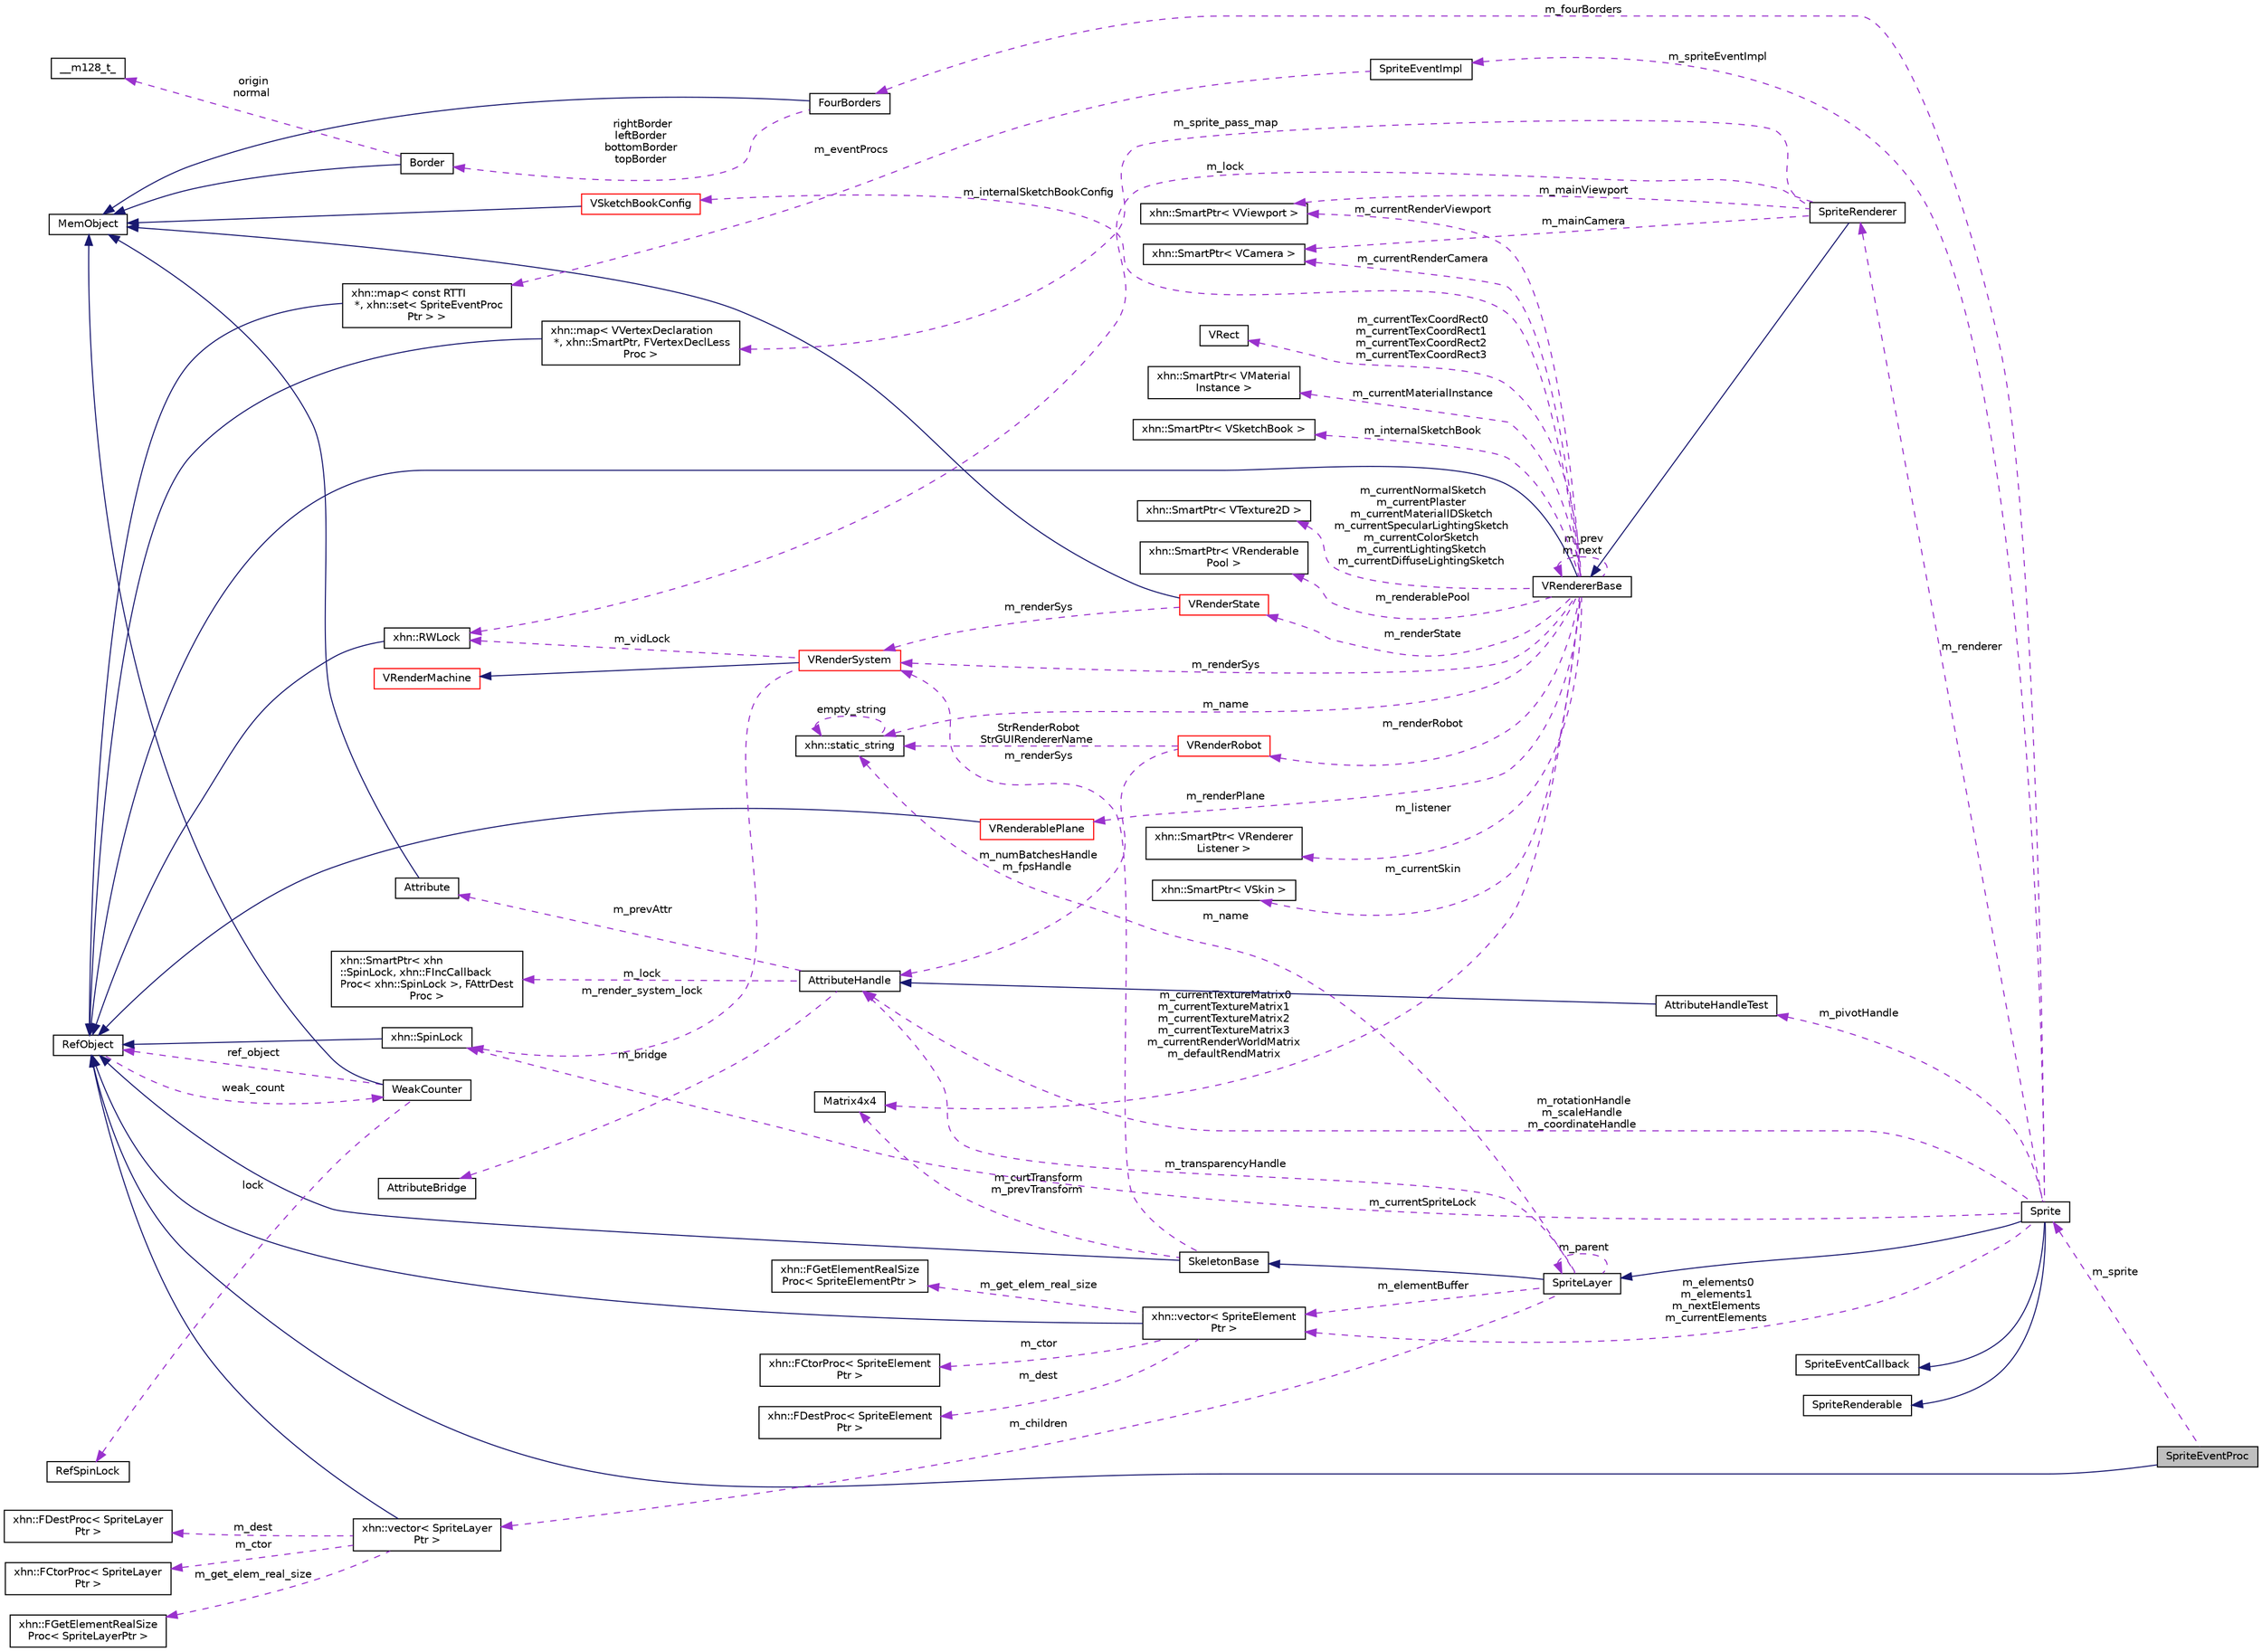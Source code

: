 digraph "SpriteEventProc"
{
  edge [fontname="Helvetica",fontsize="10",labelfontname="Helvetica",labelfontsize="10"];
  node [fontname="Helvetica",fontsize="10",shape=record];
  rankdir="LR";
  Node1 [label="SpriteEventProc",height=0.2,width=0.4,color="black", fillcolor="grey75", style="filled", fontcolor="black"];
  Node2 -> Node1 [dir="back",color="midnightblue",fontsize="10",style="solid",fontname="Helvetica"];
  Node2 [label="RefObject",height=0.2,width=0.4,color="black", fillcolor="white", style="filled",URL="$class_ref_object.html"];
  Node3 -> Node2 [dir="back",color="darkorchid3",fontsize="10",style="dashed",label=" weak_count" ,fontname="Helvetica"];
  Node3 [label="WeakCounter",height=0.2,width=0.4,color="black", fillcolor="white", style="filled",URL="$class_weak_counter.html",tooltip="WeakCounter. "];
  Node4 -> Node3 [dir="back",color="midnightblue",fontsize="10",style="solid",fontname="Helvetica"];
  Node4 [label="MemObject",height=0.2,width=0.4,color="black", fillcolor="white", style="filled",URL="$class_mem_object.html"];
  Node5 -> Node3 [dir="back",color="darkorchid3",fontsize="10",style="dashed",label=" lock" ,fontname="Helvetica"];
  Node5 [label="RefSpinLock",height=0.2,width=0.4,color="black", fillcolor="white", style="filled",URL="$class_ref_spin_lock.html"];
  Node2 -> Node3 [dir="back",color="darkorchid3",fontsize="10",style="dashed",label=" ref_object" ,fontname="Helvetica"];
  Node6 -> Node1 [dir="back",color="darkorchid3",fontsize="10",style="dashed",label=" m_sprite" ,fontname="Helvetica"];
  Node6 [label="Sprite",height=0.2,width=0.4,color="black", fillcolor="white", style="filled",URL="$class_sprite.html",tooltip="Sprite. "];
  Node7 -> Node6 [dir="back",color="midnightblue",fontsize="10",style="solid",fontname="Helvetica"];
  Node7 [label="SpriteLayer",height=0.2,width=0.4,color="black", fillcolor="white", style="filled",URL="$class_sprite_layer.html",tooltip="SpriteLayer. "];
  Node8 -> Node7 [dir="back",color="midnightblue",fontsize="10",style="solid",fontname="Helvetica"];
  Node8 [label="SkeletonBase",height=0.2,width=0.4,color="black", fillcolor="white", style="filled",URL="$class_skeleton_base.html"];
  Node2 -> Node8 [dir="back",color="midnightblue",fontsize="10",style="solid",fontname="Helvetica"];
  Node9 -> Node8 [dir="back",color="darkorchid3",fontsize="10",style="dashed",label=" m_renderSys" ,fontname="Helvetica"];
  Node9 [label="VRenderSystem",height=0.2,width=0.4,color="red", fillcolor="white", style="filled",URL="$class_v_render_system.html",tooltip="VRenderSystem 渲染系统 "];
  Node10 -> Node9 [dir="back",color="midnightblue",fontsize="10",style="solid",fontname="Helvetica"];
  Node10 [label="VRenderMachine",height=0.2,width=0.4,color="red", fillcolor="white", style="filled",URL="$class_v_render_machine.html"];
  Node11 -> Node9 [dir="back",color="darkorchid3",fontsize="10",style="dashed",label=" m_vidLock" ,fontname="Helvetica"];
  Node11 [label="xhn::RWLock",height=0.2,width=0.4,color="black", fillcolor="white", style="filled",URL="$classxhn_1_1_r_w_lock.html",tooltip="RWLock. "];
  Node2 -> Node11 [dir="back",color="midnightblue",fontsize="10",style="solid",fontname="Helvetica"];
  Node12 -> Node9 [dir="back",color="darkorchid3",fontsize="10",style="dashed",label=" m_render_system_lock" ,fontname="Helvetica"];
  Node12 [label="xhn::SpinLock",height=0.2,width=0.4,color="black", fillcolor="white", style="filled",URL="$classxhn_1_1_spin_lock.html",tooltip="SpinLock. "];
  Node2 -> Node12 [dir="back",color="midnightblue",fontsize="10",style="solid",fontname="Helvetica"];
  Node13 -> Node8 [dir="back",color="darkorchid3",fontsize="10",style="dashed",label=" m_curtTransform\nm_prevTransform" ,fontname="Helvetica"];
  Node13 [label="Matrix4x4",height=0.2,width=0.4,color="black", fillcolor="white", style="filled",URL="$struct_matrix4x4.html"];
  Node7 -> Node7 [dir="back",color="darkorchid3",fontsize="10",style="dashed",label=" m_parent" ,fontname="Helvetica"];
  Node14 -> Node7 [dir="back",color="darkorchid3",fontsize="10",style="dashed",label=" m_elementBuffer" ,fontname="Helvetica"];
  Node14 [label="xhn::vector\< SpriteElement\lPtr \>",height=0.2,width=0.4,color="black", fillcolor="white", style="filled",URL="$classxhn_1_1vector.html"];
  Node2 -> Node14 [dir="back",color="midnightblue",fontsize="10",style="solid",fontname="Helvetica"];
  Node15 -> Node14 [dir="back",color="darkorchid3",fontsize="10",style="dashed",label=" m_get_elem_real_size" ,fontname="Helvetica"];
  Node15 [label="xhn::FGetElementRealSize\lProc\< SpriteElementPtr \>",height=0.2,width=0.4,color="black", fillcolor="white", style="filled",URL="$structxhn_1_1_f_get_element_real_size_proc.html"];
  Node16 -> Node14 [dir="back",color="darkorchid3",fontsize="10",style="dashed",label=" m_ctor" ,fontname="Helvetica"];
  Node16 [label="xhn::FCtorProc\< SpriteElement\lPtr \>",height=0.2,width=0.4,color="black", fillcolor="white", style="filled",URL="$structxhn_1_1_f_ctor_proc.html"];
  Node17 -> Node14 [dir="back",color="darkorchid3",fontsize="10",style="dashed",label=" m_dest" ,fontname="Helvetica"];
  Node17 [label="xhn::FDestProc\< SpriteElement\lPtr \>",height=0.2,width=0.4,color="black", fillcolor="white", style="filled",URL="$structxhn_1_1_f_dest_proc.html"];
  Node18 -> Node7 [dir="back",color="darkorchid3",fontsize="10",style="dashed",label=" m_transparencyHandle" ,fontname="Helvetica"];
  Node18 [label="AttributeHandle",height=0.2,width=0.4,color="black", fillcolor="white", style="filled",URL="$class_attribute_handle.html"];
  Node19 -> Node18 [dir="back",color="darkorchid3",fontsize="10",style="dashed",label=" m_lock" ,fontname="Helvetica"];
  Node19 [label="xhn::SmartPtr\< xhn\l::SpinLock, xhn::FIncCallback\lProc\< xhn::SpinLock \>, FAttrDest\lProc \>",height=0.2,width=0.4,color="black", fillcolor="white", style="filled",URL="$classxhn_1_1_smart_ptr.html"];
  Node20 -> Node18 [dir="back",color="darkorchid3",fontsize="10",style="dashed",label=" m_prevAttr" ,fontname="Helvetica"];
  Node20 [label="Attribute",height=0.2,width=0.4,color="black", fillcolor="white", style="filled",URL="$class_attribute.html"];
  Node4 -> Node20 [dir="back",color="midnightblue",fontsize="10",style="solid",fontname="Helvetica"];
  Node21 -> Node18 [dir="back",color="darkorchid3",fontsize="10",style="dashed",label=" m_bridge" ,fontname="Helvetica"];
  Node21 [label="AttributeBridge",height=0.2,width=0.4,color="black", fillcolor="white", style="filled",URL="$class_attribute_bridge.html"];
  Node22 -> Node7 [dir="back",color="darkorchid3",fontsize="10",style="dashed",label=" m_name" ,fontname="Helvetica"];
  Node22 [label="xhn::static_string",height=0.2,width=0.4,color="black", fillcolor="white", style="filled",URL="$classxhn_1_1static__string.html"];
  Node22 -> Node22 [dir="back",color="darkorchid3",fontsize="10",style="dashed",label=" empty_string" ,fontname="Helvetica"];
  Node23 -> Node7 [dir="back",color="darkorchid3",fontsize="10",style="dashed",label=" m_children" ,fontname="Helvetica"];
  Node23 [label="xhn::vector\< SpriteLayer\lPtr \>",height=0.2,width=0.4,color="black", fillcolor="white", style="filled",URL="$classxhn_1_1vector.html"];
  Node2 -> Node23 [dir="back",color="midnightblue",fontsize="10",style="solid",fontname="Helvetica"];
  Node24 -> Node23 [dir="back",color="darkorchid3",fontsize="10",style="dashed",label=" m_ctor" ,fontname="Helvetica"];
  Node24 [label="xhn::FCtorProc\< SpriteLayer\lPtr \>",height=0.2,width=0.4,color="black", fillcolor="white", style="filled",URL="$structxhn_1_1_f_ctor_proc.html"];
  Node25 -> Node23 [dir="back",color="darkorchid3",fontsize="10",style="dashed",label=" m_get_elem_real_size" ,fontname="Helvetica"];
  Node25 [label="xhn::FGetElementRealSize\lProc\< SpriteLayerPtr \>",height=0.2,width=0.4,color="black", fillcolor="white", style="filled",URL="$structxhn_1_1_f_get_element_real_size_proc.html"];
  Node26 -> Node23 [dir="back",color="darkorchid3",fontsize="10",style="dashed",label=" m_dest" ,fontname="Helvetica"];
  Node26 [label="xhn::FDestProc\< SpriteLayer\lPtr \>",height=0.2,width=0.4,color="black", fillcolor="white", style="filled",URL="$structxhn_1_1_f_dest_proc.html"];
  Node27 -> Node6 [dir="back",color="midnightblue",fontsize="10",style="solid",fontname="Helvetica"];
  Node27 [label="SpriteEventCallback",height=0.2,width=0.4,color="black", fillcolor="white", style="filled",URL="$class_sprite_event_callback.html"];
  Node28 -> Node6 [dir="back",color="midnightblue",fontsize="10",style="solid",fontname="Helvetica"];
  Node28 [label="SpriteRenderable",height=0.2,width=0.4,color="black", fillcolor="white", style="filled",URL="$class_sprite_renderable.html"];
  Node14 -> Node6 [dir="back",color="darkorchid3",fontsize="10",style="dashed",label=" m_elements0\nm_elements1\nm_nextElements\nm_currentElements" ,fontname="Helvetica"];
  Node29 -> Node6 [dir="back",color="darkorchid3",fontsize="10",style="dashed",label=" m_fourBorders" ,fontname="Helvetica"];
  Node29 [label="FourBorders",height=0.2,width=0.4,color="black", fillcolor="white", style="filled",URL="$struct_four_borders.html"];
  Node4 -> Node29 [dir="back",color="midnightblue",fontsize="10",style="solid",fontname="Helvetica"];
  Node30 -> Node29 [dir="back",color="darkorchid3",fontsize="10",style="dashed",label=" rightBorder\nleftBorder\nbottomBorder\ntopBorder" ,fontname="Helvetica"];
  Node30 [label="Border",height=0.2,width=0.4,color="black", fillcolor="white", style="filled",URL="$class_border.html"];
  Node4 -> Node30 [dir="back",color="midnightblue",fontsize="10",style="solid",fontname="Helvetica"];
  Node31 -> Node30 [dir="back",color="darkorchid3",fontsize="10",style="dashed",label=" origin\nnormal" ,fontname="Helvetica"];
  Node31 [label="__m128_t_",height=0.2,width=0.4,color="black", fillcolor="white", style="filled",URL="$struct____m128__t__.html"];
  Node12 -> Node6 [dir="back",color="darkorchid3",fontsize="10",style="dashed",label=" m_currentSpriteLock" ,fontname="Helvetica"];
  Node18 -> Node6 [dir="back",color="darkorchid3",fontsize="10",style="dashed",label=" m_rotationHandle\nm_scaleHandle\nm_coordinateHandle" ,fontname="Helvetica"];
  Node32 -> Node6 [dir="back",color="darkorchid3",fontsize="10",style="dashed",label=" m_pivotHandle" ,fontname="Helvetica"];
  Node32 [label="AttributeHandleTest",height=0.2,width=0.4,color="black", fillcolor="white", style="filled",URL="$class_attribute_handle_test.html"];
  Node18 -> Node32 [dir="back",color="midnightblue",fontsize="10",style="solid",fontname="Helvetica"];
  Node33 -> Node6 [dir="back",color="darkorchid3",fontsize="10",style="dashed",label=" m_spriteEventImpl" ,fontname="Helvetica"];
  Node33 [label="SpriteEventImpl",height=0.2,width=0.4,color="black", fillcolor="white", style="filled",URL="$class_sprite_event_impl.html",tooltip="SpriteEventImpl. "];
  Node34 -> Node33 [dir="back",color="darkorchid3",fontsize="10",style="dashed",label=" m_eventProcs" ,fontname="Helvetica"];
  Node34 [label="xhn::map\< const RTTI\l *, xhn::set\< SpriteEventProc\lPtr \> \>",height=0.2,width=0.4,color="black", fillcolor="white", style="filled",URL="$classxhn_1_1map.html"];
  Node2 -> Node34 [dir="back",color="midnightblue",fontsize="10",style="solid",fontname="Helvetica"];
  Node35 -> Node6 [dir="back",color="darkorchid3",fontsize="10",style="dashed",label=" m_renderer" ,fontname="Helvetica"];
  Node35 [label="SpriteRenderer",height=0.2,width=0.4,color="black", fillcolor="white", style="filled",URL="$class_sprite_renderer.html",tooltip="SpriteRenderer. "];
  Node36 -> Node35 [dir="back",color="midnightblue",fontsize="10",style="solid",fontname="Helvetica"];
  Node36 [label="VRendererBase",height=0.2,width=0.4,color="black", fillcolor="white", style="filled",URL="$class_v_renderer_base.html",tooltip="VRendererBase 渲染器基类 "];
  Node2 -> Node36 [dir="back",color="midnightblue",fontsize="10",style="solid",fontname="Helvetica"];
  Node37 -> Node36 [dir="back",color="darkorchid3",fontsize="10",style="dashed",label=" m_renderPlane" ,fontname="Helvetica"];
  Node37 [label="VRenderablePlane",height=0.2,width=0.4,color="red", fillcolor="white", style="filled",URL="$class_v_renderable_plane.html",tooltip="VRenderablePlane 片状的Renderable. "];
  Node2 -> Node37 [dir="back",color="midnightblue",fontsize="10",style="solid",fontname="Helvetica"];
  Node9 -> Node36 [dir="back",color="darkorchid3",fontsize="10",style="dashed",label=" m_renderSys" ,fontname="Helvetica"];
  Node38 -> Node36 [dir="back",color="darkorchid3",fontsize="10",style="dashed",label=" m_currentSkin" ,fontname="Helvetica"];
  Node38 [label="xhn::SmartPtr\< VSkin \>",height=0.2,width=0.4,color="black", fillcolor="white", style="filled",URL="$classxhn_1_1_smart_ptr.html"];
  Node39 -> Node36 [dir="back",color="darkorchid3",fontsize="10",style="dashed",label=" m_currentTexCoordRect0\nm_currentTexCoordRect1\nm_currentTexCoordRect2\nm_currentTexCoordRect3" ,fontname="Helvetica"];
  Node39 [label="VRect",height=0.2,width=0.4,color="black", fillcolor="white", style="filled",URL="$class_v_rect.html"];
  Node36 -> Node36 [dir="back",color="darkorchid3",fontsize="10",style="dashed",label=" m_prev\nm_next" ,fontname="Helvetica"];
  Node40 -> Node36 [dir="back",color="darkorchid3",fontsize="10",style="dashed",label=" m_internalSketchBookConfig" ,fontname="Helvetica"];
  Node40 [label="VSketchBookConfig",height=0.2,width=0.4,color="red", fillcolor="white", style="filled",URL="$struct_v_sketch_book_config.html"];
  Node4 -> Node40 [dir="back",color="midnightblue",fontsize="10",style="solid",fontname="Helvetica"];
  Node41 -> Node36 [dir="back",color="darkorchid3",fontsize="10",style="dashed",label=" m_currentRenderViewport" ,fontname="Helvetica"];
  Node41 [label="xhn::SmartPtr\< VViewport \>",height=0.2,width=0.4,color="black", fillcolor="white", style="filled",URL="$classxhn_1_1_smart_ptr.html"];
  Node42 -> Node36 [dir="back",color="darkorchid3",fontsize="10",style="dashed",label=" m_currentMaterialInstance" ,fontname="Helvetica"];
  Node42 [label="xhn::SmartPtr\< VMaterial\lInstance \>",height=0.2,width=0.4,color="black", fillcolor="white", style="filled",URL="$classxhn_1_1_smart_ptr.html"];
  Node43 -> Node36 [dir="back",color="darkorchid3",fontsize="10",style="dashed",label=" m_internalSketchBook" ,fontname="Helvetica"];
  Node43 [label="xhn::SmartPtr\< VSketchBook \>",height=0.2,width=0.4,color="black", fillcolor="white", style="filled",URL="$classxhn_1_1_smart_ptr.html"];
  Node44 -> Node36 [dir="back",color="darkorchid3",fontsize="10",style="dashed",label=" m_renderState" ,fontname="Helvetica"];
  Node44 [label="VRenderState",height=0.2,width=0.4,color="red", fillcolor="white", style="filled",URL="$class_v_render_state.html",tooltip="VRenderState 渲染状态 "];
  Node4 -> Node44 [dir="back",color="midnightblue",fontsize="10",style="solid",fontname="Helvetica"];
  Node9 -> Node44 [dir="back",color="darkorchid3",fontsize="10",style="dashed",label=" m_renderSys" ,fontname="Helvetica"];
  Node45 -> Node36 [dir="back",color="darkorchid3",fontsize="10",style="dashed",label=" m_currentNormalSketch\nm_currentPlaster\nm_currentMaterialIDSketch\nm_currentSpecularLightingSketch\nm_currentColorSketch\nm_currentLightingSketch\nm_currentDiffuseLightingSketch" ,fontname="Helvetica"];
  Node45 [label="xhn::SmartPtr\< VTexture2D \>",height=0.2,width=0.4,color="black", fillcolor="white", style="filled",URL="$classxhn_1_1_smart_ptr.html"];
  Node46 -> Node36 [dir="back",color="darkorchid3",fontsize="10",style="dashed",label=" m_renderablePool" ,fontname="Helvetica"];
  Node46 [label="xhn::SmartPtr\< VRenderable\lPool \>",height=0.2,width=0.4,color="black", fillcolor="white", style="filled",URL="$classxhn_1_1_smart_ptr.html"];
  Node47 -> Node36 [dir="back",color="darkorchid3",fontsize="10",style="dashed",label=" m_renderRobot" ,fontname="Helvetica"];
  Node47 [label="VRenderRobot",height=0.2,width=0.4,color="red", fillcolor="white", style="filled",URL="$class_v_render_robot.html",tooltip="VRenderRobot 渲染机器人 "];
  Node18 -> Node47 [dir="back",color="darkorchid3",fontsize="10",style="dashed",label=" m_numBatchesHandle\nm_fpsHandle" ,fontname="Helvetica"];
  Node22 -> Node47 [dir="back",color="darkorchid3",fontsize="10",style="dashed",label=" StrRenderRobot\nStrGUIRendererName" ,fontname="Helvetica"];
  Node48 -> Node36 [dir="back",color="darkorchid3",fontsize="10",style="dashed",label=" m_listener" ,fontname="Helvetica"];
  Node48 [label="xhn::SmartPtr\< VRenderer\lListener \>",height=0.2,width=0.4,color="black", fillcolor="white", style="filled",URL="$classxhn_1_1_smart_ptr.html"];
  Node49 -> Node36 [dir="back",color="darkorchid3",fontsize="10",style="dashed",label=" m_currentRenderCamera" ,fontname="Helvetica"];
  Node49 [label="xhn::SmartPtr\< VCamera \>",height=0.2,width=0.4,color="black", fillcolor="white", style="filled",URL="$classxhn_1_1_smart_ptr.html"];
  Node13 -> Node36 [dir="back",color="darkorchid3",fontsize="10",style="dashed",label=" m_currentTextureMatrix0\nm_currentTextureMatrix1\nm_currentTextureMatrix2\nm_currentTextureMatrix3\nm_currentRenderWorldMatrix\nm_defaultRendMatrix" ,fontname="Helvetica"];
  Node22 -> Node36 [dir="back",color="darkorchid3",fontsize="10",style="dashed",label=" m_name" ,fontname="Helvetica"];
  Node11 -> Node35 [dir="back",color="darkorchid3",fontsize="10",style="dashed",label=" m_lock" ,fontname="Helvetica"];
  Node50 -> Node35 [dir="back",color="darkorchid3",fontsize="10",style="dashed",label=" m_sprite_pass_map" ,fontname="Helvetica"];
  Node50 [label="xhn::map\< VVertexDeclaration\l *, xhn::SmartPtr, FVertexDeclLess\lProc \>",height=0.2,width=0.4,color="black", fillcolor="white", style="filled",URL="$classxhn_1_1map.html"];
  Node2 -> Node50 [dir="back",color="midnightblue",fontsize="10",style="solid",fontname="Helvetica"];
  Node41 -> Node35 [dir="back",color="darkorchid3",fontsize="10",style="dashed",label=" m_mainViewport" ,fontname="Helvetica"];
  Node49 -> Node35 [dir="back",color="darkorchid3",fontsize="10",style="dashed",label=" m_mainCamera" ,fontname="Helvetica"];
}
